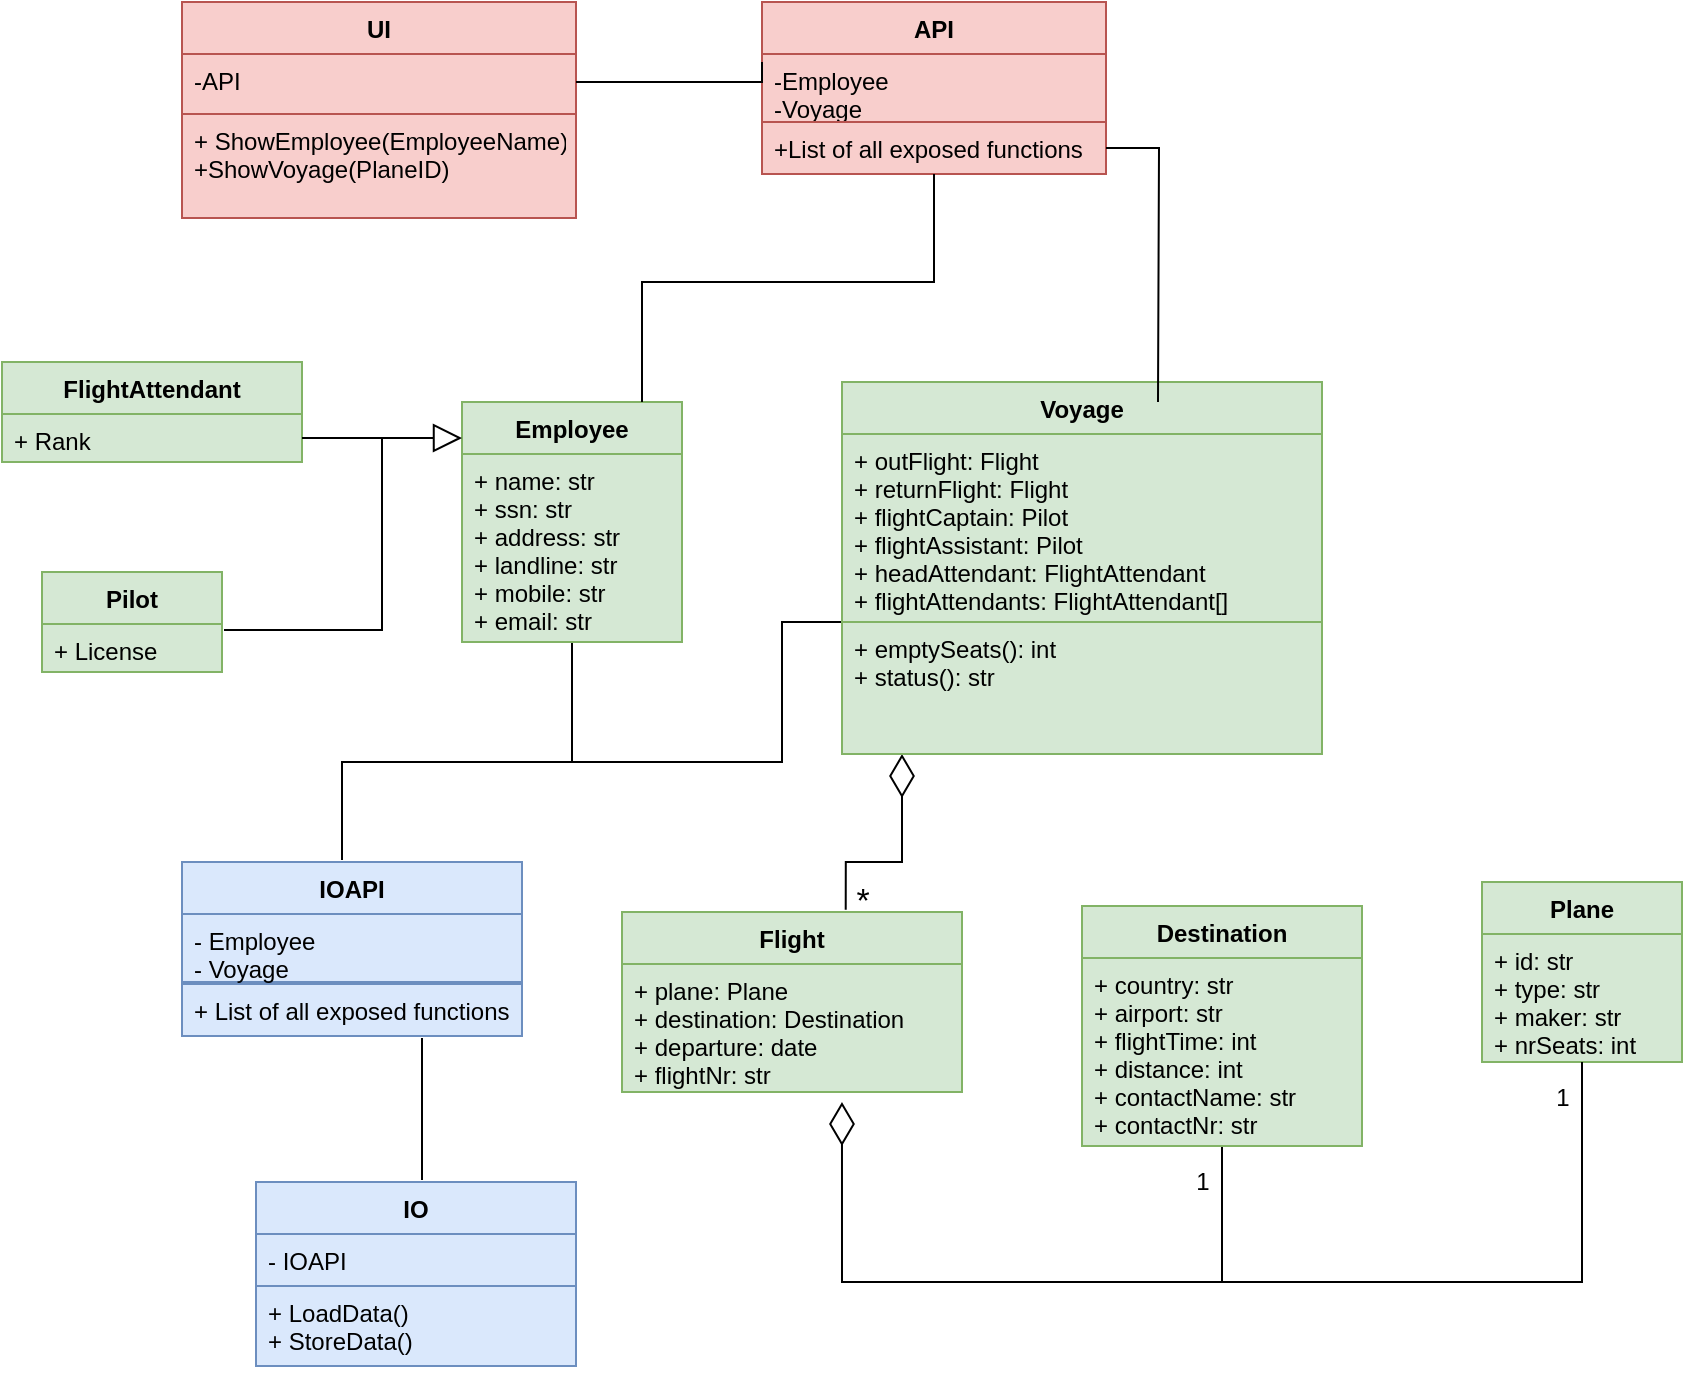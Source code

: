 <mxfile version="12.3.2" type="device" pages="1"><diagram id="PXucEtr0WHcVzpPCUmoY" name="Page-1"><mxGraphModel dx="2363" dy="812" grid="1" gridSize="10" guides="1" tooltips="1" connect="1" arrows="1" fold="1" page="1" pageScale="1" pageWidth="827" pageHeight="1169" math="0" shadow="0"><root><mxCell id="0"/><mxCell id="1" parent="0"/><mxCell id="woepZhNZJh7UsYA3bh_q-5" style="edgeStyle=orthogonalEdgeStyle;rounded=0;orthogonalLoop=1;jettySize=auto;html=1;startArrow=none;startFill=0;startSize=7;sourcePerimeterSpacing=1;endArrow=none;endFill=0;endSize=7;targetPerimeterSpacing=1;exitX=0.5;exitY=1;exitDx=0;exitDy=0;" edge="1" parent="1" source="51mAIoJL4Yp3oJH2c2I9-1"><mxGeometry relative="1" as="geometry"><mxPoint x="245" y="460" as="targetPoint"/><mxPoint x="245" y="408" as="sourcePoint"/><Array as="points"/></mxGeometry></mxCell><mxCell id="51mAIoJL4Yp3oJH2c2I9-1" value="Employee" style="swimlane;fontStyle=1;align=center;verticalAlign=top;childLayout=stackLayout;horizontal=1;startSize=26;horizontalStack=0;resizeParent=1;resizeParentMax=0;resizeLast=0;collapsible=1;marginBottom=0;fillColor=#d5e8d4;strokeColor=#82b366;" parent="1" vertex="1"><mxGeometry x="190" y="280" width="110" height="120" as="geometry"/></mxCell><mxCell id="51mAIoJL4Yp3oJH2c2I9-2" value="+ name: str&#10;+ ssn: str&#10;+ address: str&#10;+ landline: str&#10;+ mobile: str&#10;+ email: str" style="text;strokeColor=#82b366;fillColor=#d5e8d4;align=left;verticalAlign=top;spacingLeft=4;spacingRight=4;overflow=hidden;rotatable=0;points=[[0,0.5],[1,0.5]];portConstraint=eastwest;" parent="51mAIoJL4Yp3oJH2c2I9-1" vertex="1"><mxGeometry y="26" width="110" height="94" as="geometry"/></mxCell><mxCell id="woepZhNZJh7UsYA3bh_q-3" style="edgeStyle=orthogonalEdgeStyle;rounded=0;orthogonalLoop=1;jettySize=auto;html=1;startArrow=none;startFill=0;startSize=7;sourcePerimeterSpacing=1;endArrow=none;endFill=0;endSize=7;targetPerimeterSpacing=1;" edge="1" parent="1" source="51mAIoJL4Yp3oJH2c2I9-5"><mxGeometry relative="1" as="geometry"><mxPoint x="150" y="298.14" as="targetPoint"/><Array as="points"><mxPoint x="150" y="394"/></Array></mxGeometry></mxCell><mxCell id="51mAIoJL4Yp3oJH2c2I9-5" value="Pilot" style="swimlane;fontStyle=1;align=center;verticalAlign=top;childLayout=stackLayout;horizontal=1;startSize=26;horizontalStack=0;resizeParent=1;resizeParentMax=0;resizeLast=0;collapsible=1;marginBottom=0;fillColor=#d5e8d4;strokeColor=#82b366;" parent="1" vertex="1"><mxGeometry x="-20" y="365" width="90" height="50" as="geometry"/></mxCell><mxCell id="51mAIoJL4Yp3oJH2c2I9-6" value="+ License" style="text;strokeColor=#82b366;fillColor=#d5e8d4;align=left;verticalAlign=top;spacingLeft=4;spacingRight=4;overflow=hidden;rotatable=0;points=[[0,0.5],[1,0.5]];portConstraint=eastwest;" parent="51mAIoJL4Yp3oJH2c2I9-5" vertex="1"><mxGeometry y="26" width="90" height="24" as="geometry"/></mxCell><mxCell id="51mAIoJL4Yp3oJH2c2I9-9" value="FlightAttendant" style="swimlane;fontStyle=1;align=center;verticalAlign=top;childLayout=stackLayout;horizontal=1;startSize=26;horizontalStack=0;resizeParent=1;resizeParentMax=0;resizeLast=0;collapsible=1;marginBottom=0;fillColor=#d5e8d4;strokeColor=#82b366;" parent="1" vertex="1"><mxGeometry x="-40" y="260" width="150" height="50" as="geometry"/></mxCell><mxCell id="51mAIoJL4Yp3oJH2c2I9-10" value="+ Rank" style="text;strokeColor=#82b366;fillColor=#d5e8d4;align=left;verticalAlign=top;spacingLeft=4;spacingRight=4;overflow=hidden;rotatable=0;points=[[0,0.5],[1,0.5]];portConstraint=eastwest;" parent="51mAIoJL4Yp3oJH2c2I9-9" vertex="1"><mxGeometry y="26" width="150" height="24" as="geometry"/></mxCell><mxCell id="51mAIoJL4Yp3oJH2c2I9-13" value="Flight" style="swimlane;fontStyle=1;align=center;verticalAlign=top;childLayout=stackLayout;horizontal=1;startSize=26;horizontalStack=0;resizeParent=1;resizeParentMax=0;resizeLast=0;collapsible=1;marginBottom=0;fillColor=#d5e8d4;strokeColor=#82b366;" parent="1" vertex="1"><mxGeometry x="270" y="535" width="170" height="90" as="geometry"/></mxCell><mxCell id="51mAIoJL4Yp3oJH2c2I9-14" value="+ plane: Plane&#10;+ destination: Destination&#10;+ departure: date&#10;+ flightNr: str" style="text;strokeColor=#82b366;fillColor=#d5e8d4;align=left;verticalAlign=top;spacingLeft=4;spacingRight=4;overflow=hidden;rotatable=0;points=[[0,0.5],[1,0.5]];portConstraint=eastwest;" parent="51mAIoJL4Yp3oJH2c2I9-13" vertex="1"><mxGeometry y="26" width="170" height="64" as="geometry"/></mxCell><mxCell id="51mAIoJL4Yp3oJH2c2I9-16" value="Plane" style="swimlane;fontStyle=1;align=center;verticalAlign=top;childLayout=stackLayout;horizontal=1;startSize=26;horizontalStack=0;resizeParent=1;resizeParentMax=0;resizeLast=0;collapsible=1;marginBottom=0;fillColor=#d5e8d4;strokeColor=#82b366;" parent="1" vertex="1"><mxGeometry x="700" y="520" width="100" height="90" as="geometry"/></mxCell><mxCell id="51mAIoJL4Yp3oJH2c2I9-17" value="+ id: str&#10;+ type: str&#10;+ maker: str&#10;+ nrSeats: int" style="text;strokeColor=#82b366;fillColor=#d5e8d4;align=left;verticalAlign=top;spacingLeft=4;spacingRight=4;overflow=hidden;rotatable=0;points=[[0,0.5],[1,0.5]];portConstraint=eastwest;" parent="51mAIoJL4Yp3oJH2c2I9-16" vertex="1"><mxGeometry y="26" width="100" height="64" as="geometry"/></mxCell><mxCell id="51mAIoJL4Yp3oJH2c2I9-91" style="edgeStyle=orthogonalEdgeStyle;rounded=0;orthogonalLoop=1;jettySize=auto;html=1;startArrow=none;startFill=0;endArrow=none;endFill=0;" parent="1" source="51mAIoJL4Yp3oJH2c2I9-19" edge="1"><mxGeometry relative="1" as="geometry"><mxPoint x="570" y="720" as="targetPoint"/></mxGeometry></mxCell><mxCell id="51mAIoJL4Yp3oJH2c2I9-19" value="Destination" style="swimlane;fontStyle=1;align=center;verticalAlign=top;childLayout=stackLayout;horizontal=1;startSize=26;horizontalStack=0;resizeParent=1;resizeParentMax=0;resizeLast=0;collapsible=1;marginBottom=0;fillColor=#d5e8d4;strokeColor=#82b366;" parent="1" vertex="1"><mxGeometry x="500" y="532" width="140" height="120" as="geometry"/></mxCell><mxCell id="51mAIoJL4Yp3oJH2c2I9-20" value="+ country: str&#10;+ airport: str&#10;+ flightTime: int&#10;+ distance: int&#10;+ contactName: str&#10;+ contactNr: str" style="text;strokeColor=#82b366;fillColor=#d5e8d4;align=left;verticalAlign=top;spacingLeft=4;spacingRight=4;overflow=hidden;rotatable=0;points=[[0,0.5],[1,0.5]];portConstraint=eastwest;" parent="51mAIoJL4Yp3oJH2c2I9-19" vertex="1"><mxGeometry y="26" width="140" height="94" as="geometry"/></mxCell><mxCell id="51mAIoJL4Yp3oJH2c2I9-27" value="Voyage" style="swimlane;fontStyle=1;align=center;verticalAlign=top;childLayout=stackLayout;horizontal=1;startSize=26;horizontalStack=0;resizeParent=1;resizeParentMax=0;resizeLast=0;collapsible=1;marginBottom=0;strokeColor=#82b366;fillColor=#d5e8d4;" parent="1" vertex="1"><mxGeometry x="380" y="270" width="240" height="128" as="geometry"/></mxCell><mxCell id="51mAIoJL4Yp3oJH2c2I9-28" value="+ outFlight: Flight&#10;+ returnFlight: Flight&#10;+ flightCaptain: Pilot&#10;+ flightAssistant: Pilot&#10;+ headAttendant: FlightAttendant&#10;+ flightAttendants: FlightAttendant[]&#10;" style="text;strokeColor=#82b366;fillColor=#d5e8d4;align=left;verticalAlign=top;spacingLeft=4;spacingRight=4;overflow=hidden;rotatable=0;points=[[0,0.5],[1,0.5]];portConstraint=eastwest;" parent="51mAIoJL4Yp3oJH2c2I9-27" vertex="1"><mxGeometry y="26" width="240" height="94" as="geometry"/></mxCell><mxCell id="51mAIoJL4Yp3oJH2c2I9-29" value="" style="line;strokeWidth=1;fillColor=#d5e8d4;align=left;verticalAlign=middle;spacingTop=-1;spacingLeft=3;spacingRight=3;rotatable=0;labelPosition=right;points=[];portConstraint=eastwest;strokeColor=#82b366;" parent="51mAIoJL4Yp3oJH2c2I9-27" vertex="1"><mxGeometry y="120" width="240" height="8" as="geometry"/></mxCell><mxCell id="woepZhNZJh7UsYA3bh_q-4" style="edgeStyle=orthogonalEdgeStyle;rounded=0;orthogonalLoop=1;jettySize=auto;html=1;startArrow=none;startFill=0;startSize=7;sourcePerimeterSpacing=1;endArrow=none;endFill=0;endSize=7;targetPerimeterSpacing=1;" edge="1" parent="1" source="51mAIoJL4Yp3oJH2c2I9-35"><mxGeometry relative="1" as="geometry"><mxPoint x="380" y="390" as="targetPoint"/><Array as="points"><mxPoint x="130" y="460"/><mxPoint x="350" y="460"/><mxPoint x="350" y="390"/></Array></mxGeometry></mxCell><mxCell id="51mAIoJL4Yp3oJH2c2I9-35" value="IOAPI" style="swimlane;fontStyle=1;align=center;verticalAlign=top;childLayout=stackLayout;horizontal=1;startSize=26;horizontalStack=0;resizeParent=1;resizeParentMax=0;resizeLast=0;collapsible=1;marginBottom=0;fillColor=#dae8fc;strokeColor=#6c8ebf;" parent="1" vertex="1"><mxGeometry x="50" y="510" width="170" height="60" as="geometry"/></mxCell><mxCell id="51mAIoJL4Yp3oJH2c2I9-36" value="- Employee&#10;- Voyage" style="text;strokeColor=#6c8ebf;fillColor=#dae8fc;align=left;verticalAlign=top;spacingLeft=4;spacingRight=4;overflow=hidden;rotatable=0;points=[[0,0.5],[1,0.5]];portConstraint=eastwest;" parent="51mAIoJL4Yp3oJH2c2I9-35" vertex="1"><mxGeometry y="26" width="170" height="34" as="geometry"/></mxCell><mxCell id="51mAIoJL4Yp3oJH2c2I9-48" value="UI" style="swimlane;fontStyle=1;align=center;verticalAlign=top;childLayout=stackLayout;horizontal=1;startSize=26;horizontalStack=0;resizeParent=1;resizeParentMax=0;resizeLast=0;collapsible=1;marginBottom=0;fillColor=#f8cecc;strokeColor=#b85450;" parent="1" vertex="1"><mxGeometry x="50" y="80" width="197" height="108" as="geometry"/></mxCell><mxCell id="51mAIoJL4Yp3oJH2c2I9-49" value="-API" style="text;strokeColor=#b85450;fillColor=#f8cecc;align=left;verticalAlign=top;spacingLeft=4;spacingRight=4;overflow=hidden;rotatable=0;points=[[0,0.5],[1,0.5]];portConstraint=eastwest;" parent="51mAIoJL4Yp3oJH2c2I9-48" vertex="1"><mxGeometry y="26" width="197" height="30" as="geometry"/></mxCell><mxCell id="51mAIoJL4Yp3oJH2c2I9-51" value="+ ShowEmployee(EmployeeName)&#10;+ShowVoyage(PlaneID)" style="text;strokeColor=#b85450;fillColor=#f8cecc;align=left;verticalAlign=top;spacingLeft=4;spacingRight=4;overflow=hidden;rotatable=0;points=[[0,0.5],[1,0.5]];portConstraint=eastwest;" parent="51mAIoJL4Yp3oJH2c2I9-48" vertex="1"><mxGeometry y="56" width="197" height="52" as="geometry"/></mxCell><mxCell id="51mAIoJL4Yp3oJH2c2I9-53" value="API" style="swimlane;fontStyle=1;align=center;verticalAlign=top;childLayout=stackLayout;horizontal=1;startSize=26;horizontalStack=0;resizeParent=1;resizeParentMax=0;resizeLast=0;collapsible=1;marginBottom=0;fillColor=#f8cecc;strokeColor=#b85450;" parent="1" vertex="1"><mxGeometry x="340" y="80" width="172" height="86" as="geometry"/></mxCell><mxCell id="51mAIoJL4Yp3oJH2c2I9-54" value="-Employee&#10;-Voyage" style="text;strokeColor=#b85450;fillColor=#f8cecc;align=left;verticalAlign=top;spacingLeft=4;spacingRight=4;overflow=hidden;rotatable=0;points=[[0,0.5],[1,0.5]];portConstraint=eastwest;" parent="51mAIoJL4Yp3oJH2c2I9-53" vertex="1"><mxGeometry y="26" width="172" height="34" as="geometry"/></mxCell><mxCell id="51mAIoJL4Yp3oJH2c2I9-56" value="+List of all exposed functions" style="text;strokeColor=#b85450;fillColor=#f8cecc;align=left;verticalAlign=top;spacingLeft=4;spacingRight=4;overflow=hidden;rotatable=0;points=[[0,0.5],[1,0.5]];portConstraint=eastwest;" parent="51mAIoJL4Yp3oJH2c2I9-53" vertex="1"><mxGeometry y="60" width="172" height="26" as="geometry"/></mxCell><mxCell id="51mAIoJL4Yp3oJH2c2I9-82" style="edgeStyle=orthogonalEdgeStyle;rounded=0;orthogonalLoop=1;jettySize=auto;html=1;startArrow=none;startFill=0;endArrow=none;endFill=0;" parent="1" source="51mAIoJL4Yp3oJH2c2I9-49" edge="1"><mxGeometry relative="1" as="geometry"><mxPoint x="340" y="110" as="targetPoint"/><Array as="points"><mxPoint x="340" y="120"/></Array></mxGeometry></mxCell><mxCell id="51mAIoJL4Yp3oJH2c2I9-83" style="edgeStyle=orthogonalEdgeStyle;rounded=0;orthogonalLoop=1;jettySize=auto;html=1;startArrow=none;startFill=0;endArrow=none;endFill=0;" parent="1" source="51mAIoJL4Yp3oJH2c2I9-56" edge="1"><mxGeometry relative="1" as="geometry"><mxPoint x="538" y="280" as="targetPoint"/></mxGeometry></mxCell><mxCell id="51mAIoJL4Yp3oJH2c2I9-84" style="edgeStyle=orthogonalEdgeStyle;rounded=0;orthogonalLoop=1;jettySize=auto;html=1;startArrow=none;startFill=0;endArrow=none;endFill=0;" parent="1" source="51mAIoJL4Yp3oJH2c2I9-56" edge="1"><mxGeometry relative="1" as="geometry"><Array as="points"><mxPoint x="426" y="220"/><mxPoint x="280" y="220"/><mxPoint x="280" y="280"/></Array><mxPoint x="280" y="280" as="targetPoint"/></mxGeometry></mxCell><mxCell id="51mAIoJL4Yp3oJH2c2I9-85" style="edgeStyle=orthogonalEdgeStyle;rounded=0;orthogonalLoop=1;jettySize=auto;html=1;startArrow=none;startFill=0;endArrow=block;endFill=0;endSize=12;" parent="1" source="51mAIoJL4Yp3oJH2c2I9-10" edge="1"><mxGeometry relative="1" as="geometry"><mxPoint x="190" y="298" as="targetPoint"/><Array as="points"><mxPoint x="120" y="298"/><mxPoint x="120" y="298"/></Array></mxGeometry></mxCell><mxCell id="51mAIoJL4Yp3oJH2c2I9-88" style="edgeStyle=orthogonalEdgeStyle;rounded=0;orthogonalLoop=1;jettySize=auto;html=1;startArrow=diamondThin;startFill=0;endArrow=none;endFill=0;endSize=12;startSize=19;entryX=0.658;entryY=-0.012;entryDx=0;entryDy=0;entryPerimeter=0;" parent="1" source="51mAIoJL4Yp3oJH2c2I9-30" target="51mAIoJL4Yp3oJH2c2I9-13" edge="1"><mxGeometry relative="1" as="geometry"><Array as="points"><mxPoint x="410" y="510"/><mxPoint x="382" y="510"/></Array><mxPoint x="380" y="510" as="targetPoint"/></mxGeometry></mxCell><mxCell id="51mAIoJL4Yp3oJH2c2I9-90" style="edgeStyle=orthogonalEdgeStyle;rounded=0;orthogonalLoop=1;jettySize=auto;html=1;startArrow=none;startFill=0;endArrow=diamondThin;endFill=0;entryX=0.647;entryY=1.078;entryDx=0;entryDy=0;entryPerimeter=0;strokeWidth=1;endSize=19;exitX=0.5;exitY=1;exitDx=0;exitDy=0;" parent="1" source="51mAIoJL4Yp3oJH2c2I9-16" target="51mAIoJL4Yp3oJH2c2I9-14" edge="1"><mxGeometry relative="1" as="geometry"><mxPoint x="391.276" y="631.724" as="targetPoint"/><Array as="points"><mxPoint x="750" y="720"/><mxPoint x="380" y="720"/></Array></mxGeometry></mxCell><mxCell id="woepZhNZJh7UsYA3bh_q-6" value="&lt;font style=&quot;font-size: 17px&quot;&gt;*&lt;/font&gt;" style="text;html=1;align=center;verticalAlign=middle;resizable=0;points=[];;autosize=1;strokeWidth=5;perimeterSpacing=2;" vertex="1" parent="1"><mxGeometry x="380" y="520" width="20" height="20" as="geometry"/></mxCell><mxCell id="woepZhNZJh7UsYA3bh_q-7" value="1" style="text;html=1;align=center;verticalAlign=middle;resizable=0;points=[];;autosize=1;" vertex="1" parent="1"><mxGeometry x="550" y="660" width="20" height="20" as="geometry"/></mxCell><mxCell id="woepZhNZJh7UsYA3bh_q-8" value="1" style="text;html=1;align=center;verticalAlign=middle;resizable=0;points=[];;autosize=1;" vertex="1" parent="1"><mxGeometry x="730" y="618" width="20" height="20" as="geometry"/></mxCell><mxCell id="woepZhNZJh7UsYA3bh_q-14" style="edgeStyle=orthogonalEdgeStyle;rounded=0;orthogonalLoop=1;jettySize=auto;html=1;startArrow=none;startFill=0;startSize=7;sourcePerimeterSpacing=1;endArrow=none;endFill=0;endSize=12;targetPerimeterSpacing=1;" edge="1" parent="1" source="woepZhNZJh7UsYA3bh_q-10" target="51mAIoJL4Yp3oJH2c2I9-38"><mxGeometry relative="1" as="geometry"><mxPoint x="120" y="610" as="targetPoint"/><Array as="points"><mxPoint x="170" y="640"/><mxPoint x="170" y="640"/></Array></mxGeometry></mxCell><mxCell id="woepZhNZJh7UsYA3bh_q-10" value="IO" style="swimlane;fontStyle=1;align=center;verticalAlign=top;childLayout=stackLayout;horizontal=1;startSize=26;horizontalStack=0;resizeParent=1;resizeParentMax=0;resizeLast=0;collapsible=1;marginBottom=0;strokeWidth=1;fillColor=#dae8fc;strokeColor=#6c8ebf;" vertex="1" parent="1"><mxGeometry x="87" y="670" width="160" height="92" as="geometry"/></mxCell><mxCell id="woepZhNZJh7UsYA3bh_q-11" value="- IOAPI" style="text;strokeColor=#6c8ebf;fillColor=#dae8fc;align=left;verticalAlign=top;spacingLeft=4;spacingRight=4;overflow=hidden;rotatable=0;points=[[0,0.5],[1,0.5]];portConstraint=eastwest;" vertex="1" parent="woepZhNZJh7UsYA3bh_q-10"><mxGeometry y="26" width="160" height="26" as="geometry"/></mxCell><mxCell id="woepZhNZJh7UsYA3bh_q-13" value="+ LoadData()&#10;+ StoreData()" style="text;strokeColor=#6c8ebf;fillColor=#dae8fc;align=left;verticalAlign=top;spacingLeft=4;spacingRight=4;overflow=hidden;rotatable=0;points=[[0,0.5],[1,0.5]];portConstraint=eastwest;" vertex="1" parent="woepZhNZJh7UsYA3bh_q-10"><mxGeometry y="52" width="160" height="40" as="geometry"/></mxCell><mxCell id="51mAIoJL4Yp3oJH2c2I9-30" value="+ emptySeats(): int&#10;+ status(): str" style="text;strokeColor=#82b366;fillColor=#d5e8d4;align=left;verticalAlign=top;spacingLeft=4;spacingRight=4;overflow=hidden;rotatable=0;points=[[0,0.5],[1,0.5]];portConstraint=eastwest;" parent="1" vertex="1"><mxGeometry x="380" y="390" width="240" height="66" as="geometry"/></mxCell><mxCell id="51mAIoJL4Yp3oJH2c2I9-38" value="+ List of all exposed functions" style="text;strokeColor=#6c8ebf;fillColor=#dae8fc;align=left;verticalAlign=top;spacingLeft=4;spacingRight=4;overflow=hidden;rotatable=0;points=[[0,0.5],[1,0.5]];portConstraint=eastwest;" parent="1" vertex="1"><mxGeometry x="50" y="571" width="170" height="26" as="geometry"/></mxCell></root></mxGraphModel></diagram></mxfile>